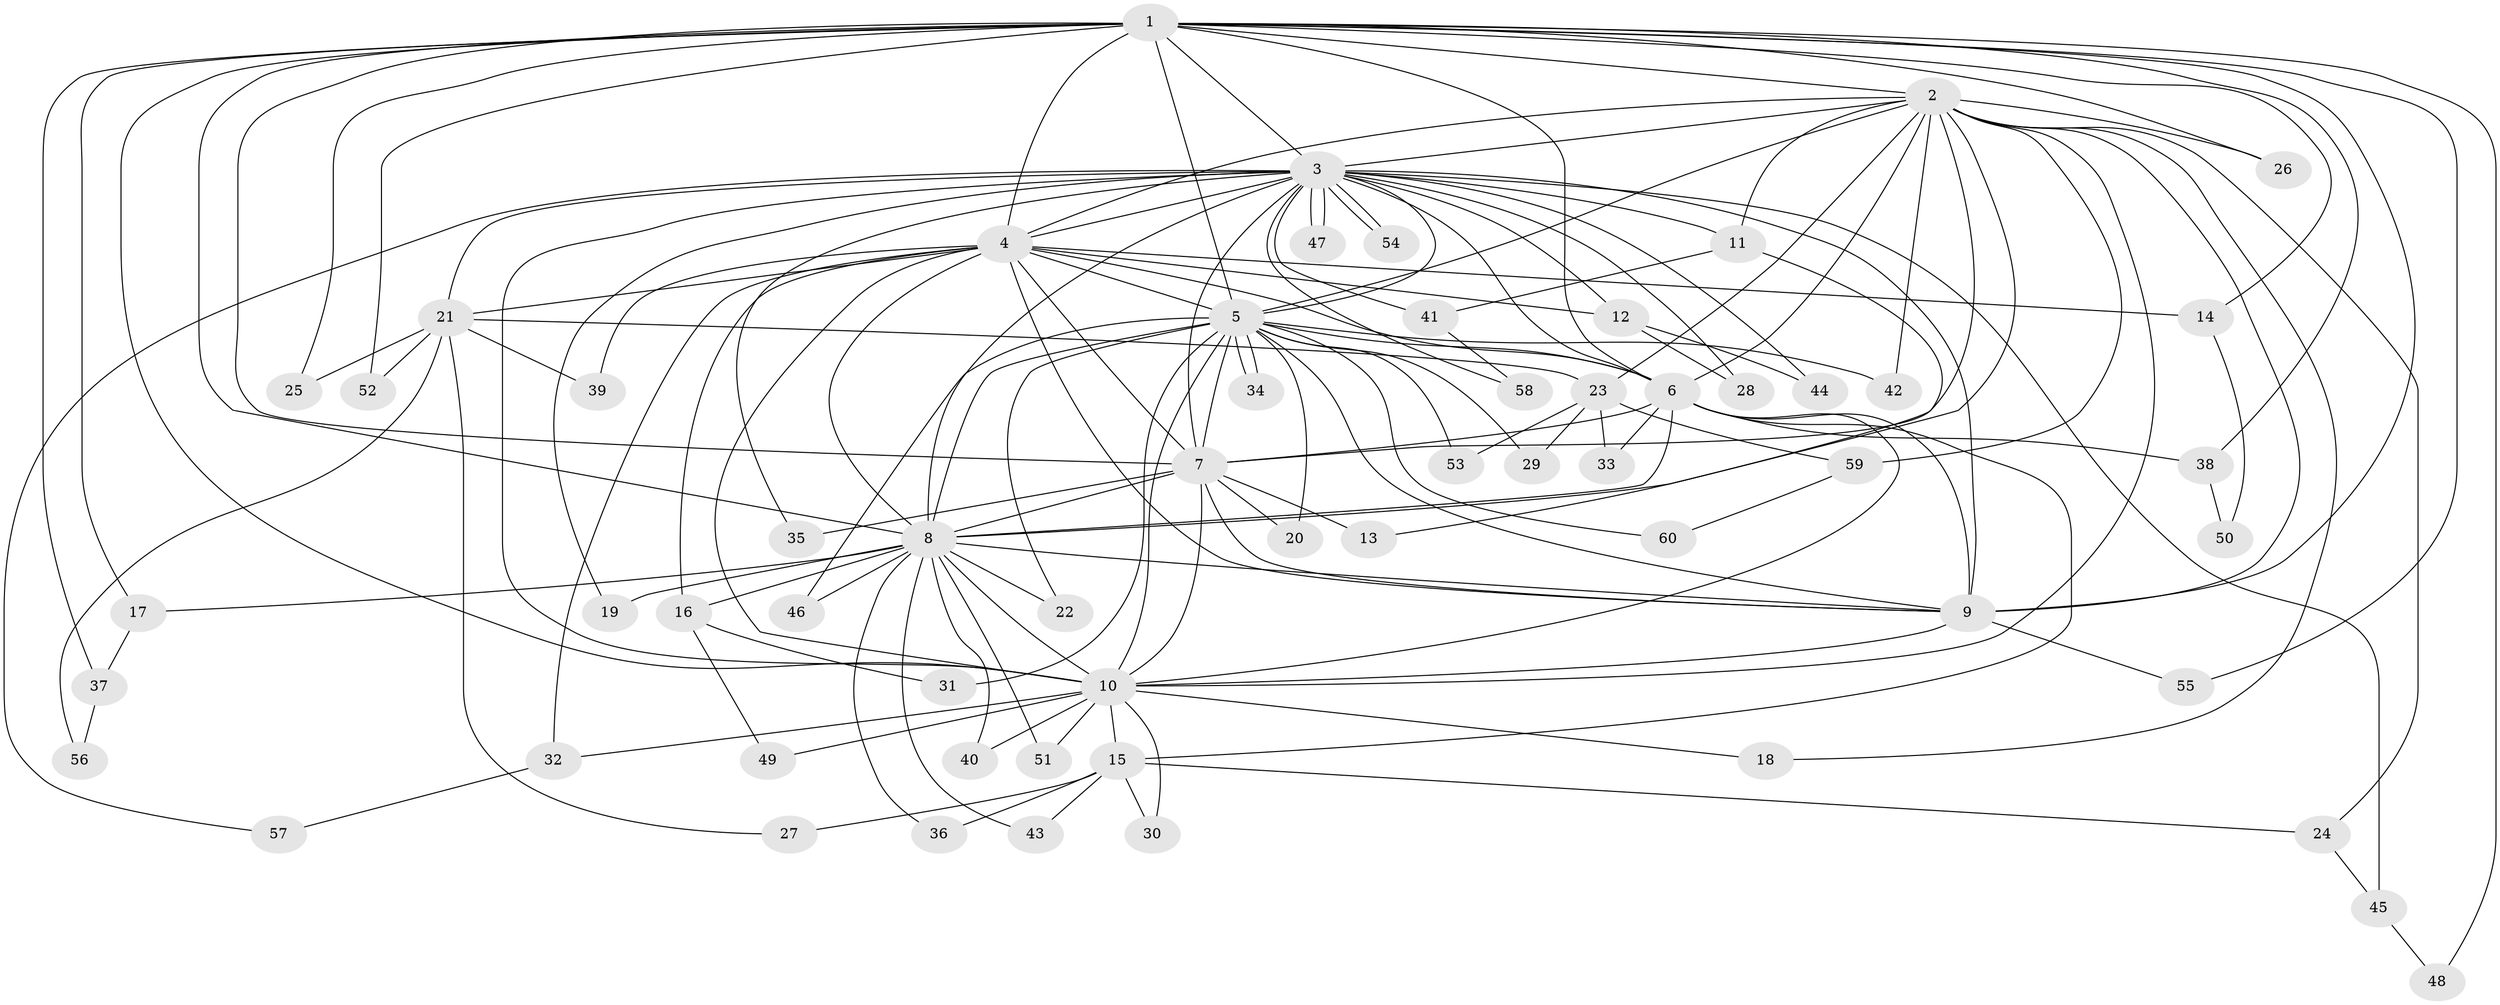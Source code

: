 // coarse degree distribution, {13: 0.021739130434782608, 15: 0.021739130434782608, 21: 0.021739130434782608, 11: 0.021739130434782608, 23: 0.021739130434782608, 14: 0.021739130434782608, 6: 0.043478260869565216, 4: 0.06521739130434782, 2: 0.5217391304347826, 3: 0.17391304347826086, 7: 0.043478260869565216, 1: 0.021739130434782608}
// Generated by graph-tools (version 1.1) at 2025/51/02/27/25 19:51:42]
// undirected, 60 vertices, 145 edges
graph export_dot {
graph [start="1"]
  node [color=gray90,style=filled];
  1;
  2;
  3;
  4;
  5;
  6;
  7;
  8;
  9;
  10;
  11;
  12;
  13;
  14;
  15;
  16;
  17;
  18;
  19;
  20;
  21;
  22;
  23;
  24;
  25;
  26;
  27;
  28;
  29;
  30;
  31;
  32;
  33;
  34;
  35;
  36;
  37;
  38;
  39;
  40;
  41;
  42;
  43;
  44;
  45;
  46;
  47;
  48;
  49;
  50;
  51;
  52;
  53;
  54;
  55;
  56;
  57;
  58;
  59;
  60;
  1 -- 2;
  1 -- 3;
  1 -- 4;
  1 -- 5;
  1 -- 6;
  1 -- 7;
  1 -- 8;
  1 -- 9;
  1 -- 10;
  1 -- 14;
  1 -- 17;
  1 -- 25;
  1 -- 26;
  1 -- 37;
  1 -- 38;
  1 -- 48;
  1 -- 52;
  1 -- 55;
  2 -- 3;
  2 -- 4;
  2 -- 5;
  2 -- 6;
  2 -- 7;
  2 -- 8;
  2 -- 9;
  2 -- 10;
  2 -- 11;
  2 -- 18;
  2 -- 23;
  2 -- 24;
  2 -- 26;
  2 -- 42;
  2 -- 59;
  3 -- 4;
  3 -- 5;
  3 -- 6;
  3 -- 7;
  3 -- 8;
  3 -- 9;
  3 -- 10;
  3 -- 11;
  3 -- 12;
  3 -- 19;
  3 -- 21;
  3 -- 28;
  3 -- 35;
  3 -- 41;
  3 -- 44;
  3 -- 45;
  3 -- 47;
  3 -- 47;
  3 -- 54;
  3 -- 54;
  3 -- 57;
  3 -- 58;
  4 -- 5;
  4 -- 6;
  4 -- 7;
  4 -- 8;
  4 -- 9;
  4 -- 10;
  4 -- 12;
  4 -- 14;
  4 -- 16;
  4 -- 21;
  4 -- 32;
  4 -- 39;
  5 -- 6;
  5 -- 7;
  5 -- 8;
  5 -- 9;
  5 -- 10;
  5 -- 20;
  5 -- 22;
  5 -- 29;
  5 -- 31;
  5 -- 34;
  5 -- 34;
  5 -- 42;
  5 -- 46;
  5 -- 53;
  5 -- 60;
  6 -- 7;
  6 -- 8;
  6 -- 9;
  6 -- 10;
  6 -- 15;
  6 -- 33;
  6 -- 38;
  7 -- 8;
  7 -- 9;
  7 -- 10;
  7 -- 13;
  7 -- 20;
  7 -- 35;
  8 -- 9;
  8 -- 10;
  8 -- 16;
  8 -- 17;
  8 -- 19;
  8 -- 22;
  8 -- 36;
  8 -- 40;
  8 -- 43;
  8 -- 46;
  8 -- 51;
  9 -- 10;
  9 -- 55;
  10 -- 15;
  10 -- 18;
  10 -- 30;
  10 -- 32;
  10 -- 40;
  10 -- 49;
  10 -- 51;
  11 -- 13;
  11 -- 41;
  12 -- 28;
  12 -- 44;
  14 -- 50;
  15 -- 24;
  15 -- 27;
  15 -- 30;
  15 -- 36;
  15 -- 43;
  16 -- 31;
  16 -- 49;
  17 -- 37;
  21 -- 23;
  21 -- 25;
  21 -- 27;
  21 -- 39;
  21 -- 52;
  21 -- 56;
  23 -- 29;
  23 -- 33;
  23 -- 53;
  23 -- 59;
  24 -- 45;
  32 -- 57;
  37 -- 56;
  38 -- 50;
  41 -- 58;
  45 -- 48;
  59 -- 60;
}

